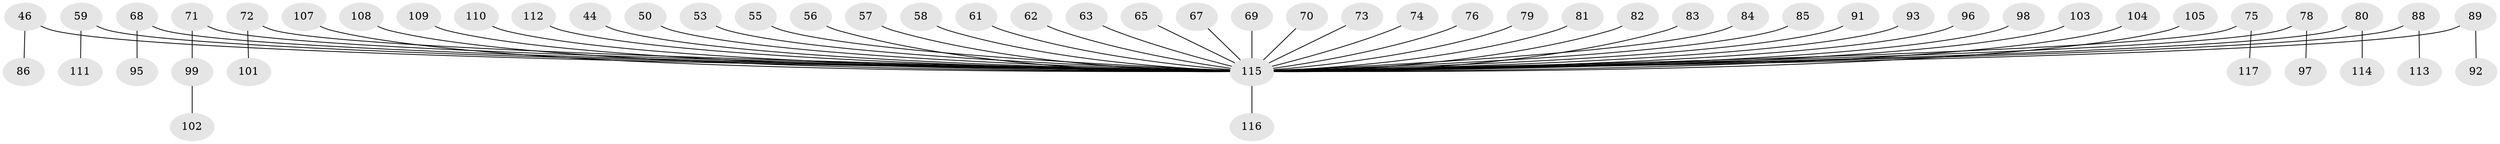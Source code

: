 // original degree distribution, {6: 0.02564102564102564, 7: 0.008547008547008548, 4: 0.08547008547008547, 8: 0.008547008547008548, 3: 0.11965811965811966, 2: 0.21367521367521367, 1: 0.5299145299145299, 5: 0.008547008547008548}
// Generated by graph-tools (version 1.1) at 2025/53/03/09/25 04:53:04]
// undirected, 58 vertices, 57 edges
graph export_dot {
graph [start="1"]
  node [color=gray90,style=filled];
  44;
  46;
  50;
  53;
  55;
  56;
  57;
  58;
  59;
  61;
  62;
  63;
  65;
  67;
  68;
  69;
  70;
  71;
  72;
  73;
  74;
  75;
  76;
  78;
  79;
  80 [super="+47"];
  81;
  82;
  83;
  84;
  85;
  86;
  88;
  89;
  91;
  92;
  93;
  95;
  96;
  97;
  98;
  99;
  101;
  102;
  103;
  104;
  105;
  107;
  108;
  109;
  110;
  111;
  112;
  113;
  114;
  115 [super="+25+54+100+87+28+30+48+32+77+35+106+38+39"];
  116;
  117;
  44 -- 115;
  46 -- 86;
  46 -- 115;
  50 -- 115;
  53 -- 115;
  55 -- 115;
  56 -- 115;
  57 -- 115;
  58 -- 115;
  59 -- 111;
  59 -- 115;
  61 -- 115;
  62 -- 115;
  63 -- 115;
  65 -- 115;
  67 -- 115;
  68 -- 95;
  68 -- 115;
  69 -- 115;
  70 -- 115;
  71 -- 99;
  71 -- 115;
  72 -- 101;
  72 -- 115;
  73 -- 115;
  74 -- 115;
  75 -- 117;
  75 -- 115;
  76 -- 115;
  78 -- 97;
  78 -- 115;
  79 -- 115;
  80 -- 114;
  80 -- 115;
  81 -- 115;
  82 -- 115;
  83 -- 115;
  84 -- 115;
  85 -- 115;
  88 -- 113;
  88 -- 115;
  89 -- 92;
  89 -- 115;
  91 -- 115;
  93 -- 115;
  96 -- 115;
  98 -- 115;
  99 -- 102;
  103 -- 115;
  104 -- 115;
  105 -- 115;
  107 -- 115;
  108 -- 115;
  109 -- 115;
  110 -- 115;
  112 -- 115;
  115 -- 116;
}
